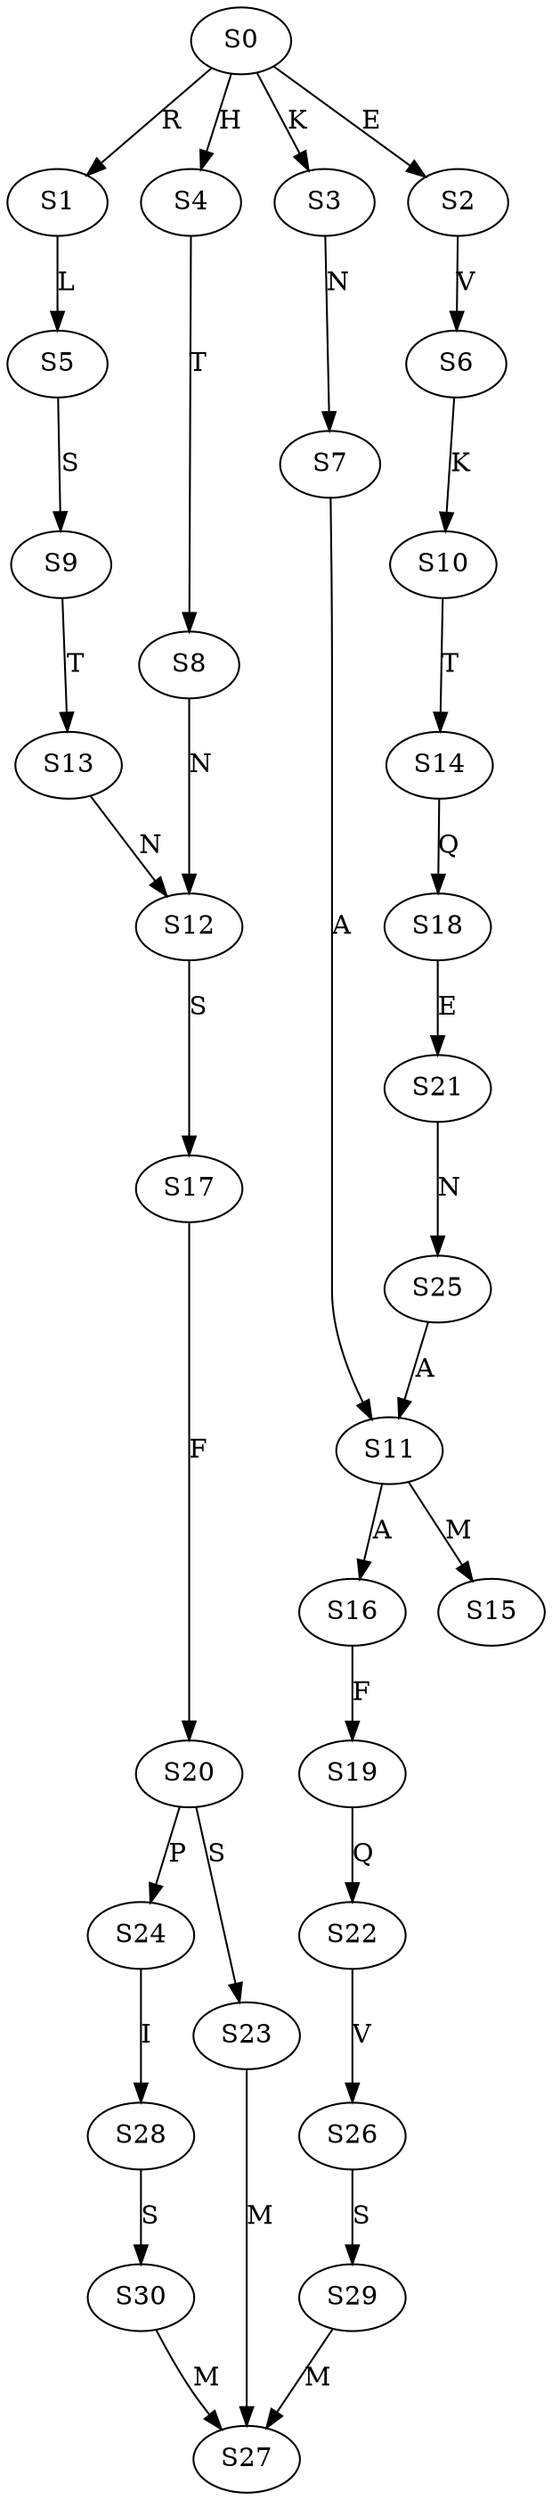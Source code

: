 strict digraph  {
	S0 -> S1 [ label = R ];
	S0 -> S2 [ label = E ];
	S0 -> S3 [ label = K ];
	S0 -> S4 [ label = H ];
	S1 -> S5 [ label = L ];
	S2 -> S6 [ label = V ];
	S3 -> S7 [ label = N ];
	S4 -> S8 [ label = T ];
	S5 -> S9 [ label = S ];
	S6 -> S10 [ label = K ];
	S7 -> S11 [ label = A ];
	S8 -> S12 [ label = N ];
	S9 -> S13 [ label = T ];
	S10 -> S14 [ label = T ];
	S11 -> S15 [ label = M ];
	S11 -> S16 [ label = A ];
	S12 -> S17 [ label = S ];
	S13 -> S12 [ label = N ];
	S14 -> S18 [ label = Q ];
	S16 -> S19 [ label = F ];
	S17 -> S20 [ label = F ];
	S18 -> S21 [ label = E ];
	S19 -> S22 [ label = Q ];
	S20 -> S23 [ label = S ];
	S20 -> S24 [ label = P ];
	S21 -> S25 [ label = N ];
	S22 -> S26 [ label = V ];
	S23 -> S27 [ label = M ];
	S24 -> S28 [ label = I ];
	S25 -> S11 [ label = A ];
	S26 -> S29 [ label = S ];
	S28 -> S30 [ label = S ];
	S29 -> S27 [ label = M ];
	S30 -> S27 [ label = M ];
}
